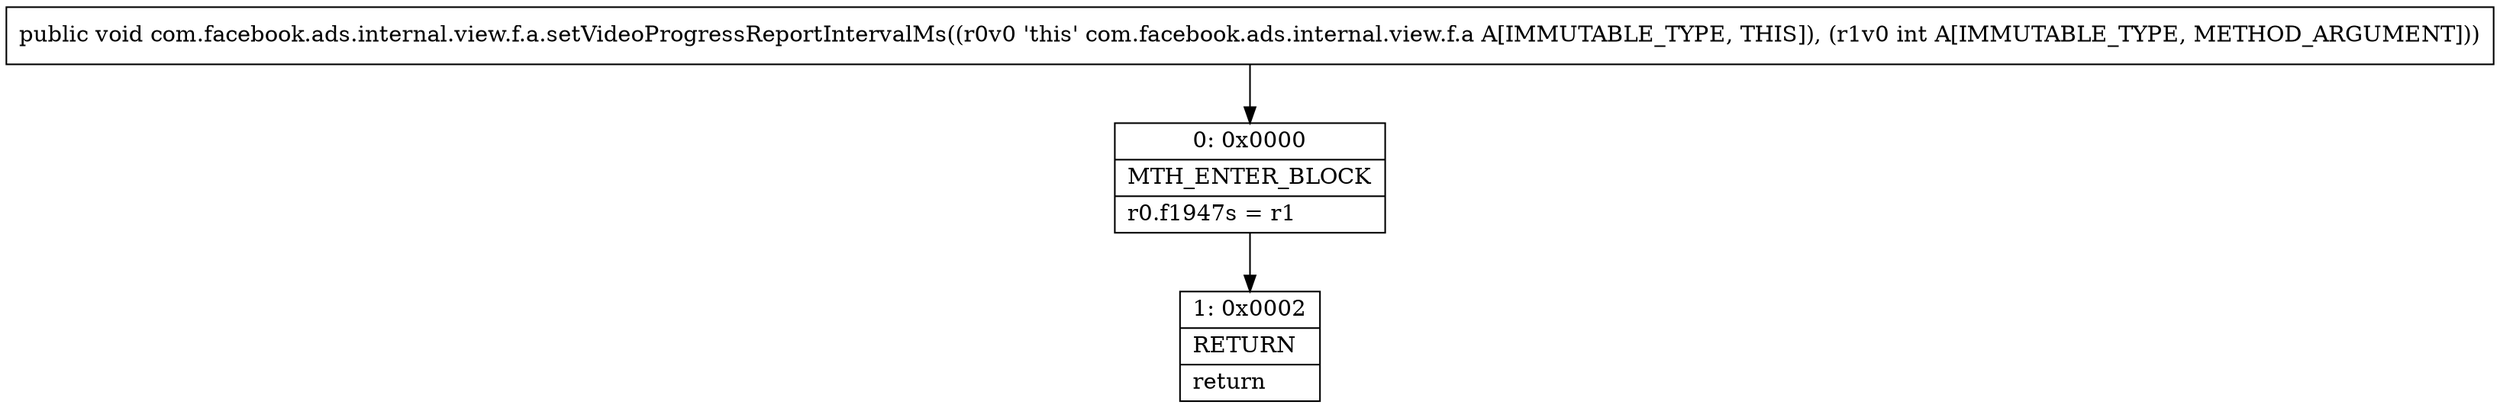 digraph "CFG forcom.facebook.ads.internal.view.f.a.setVideoProgressReportIntervalMs(I)V" {
Node_0 [shape=record,label="{0\:\ 0x0000|MTH_ENTER_BLOCK\l|r0.f1947s = r1\l}"];
Node_1 [shape=record,label="{1\:\ 0x0002|RETURN\l|return\l}"];
MethodNode[shape=record,label="{public void com.facebook.ads.internal.view.f.a.setVideoProgressReportIntervalMs((r0v0 'this' com.facebook.ads.internal.view.f.a A[IMMUTABLE_TYPE, THIS]), (r1v0 int A[IMMUTABLE_TYPE, METHOD_ARGUMENT])) }"];
MethodNode -> Node_0;
Node_0 -> Node_1;
}

